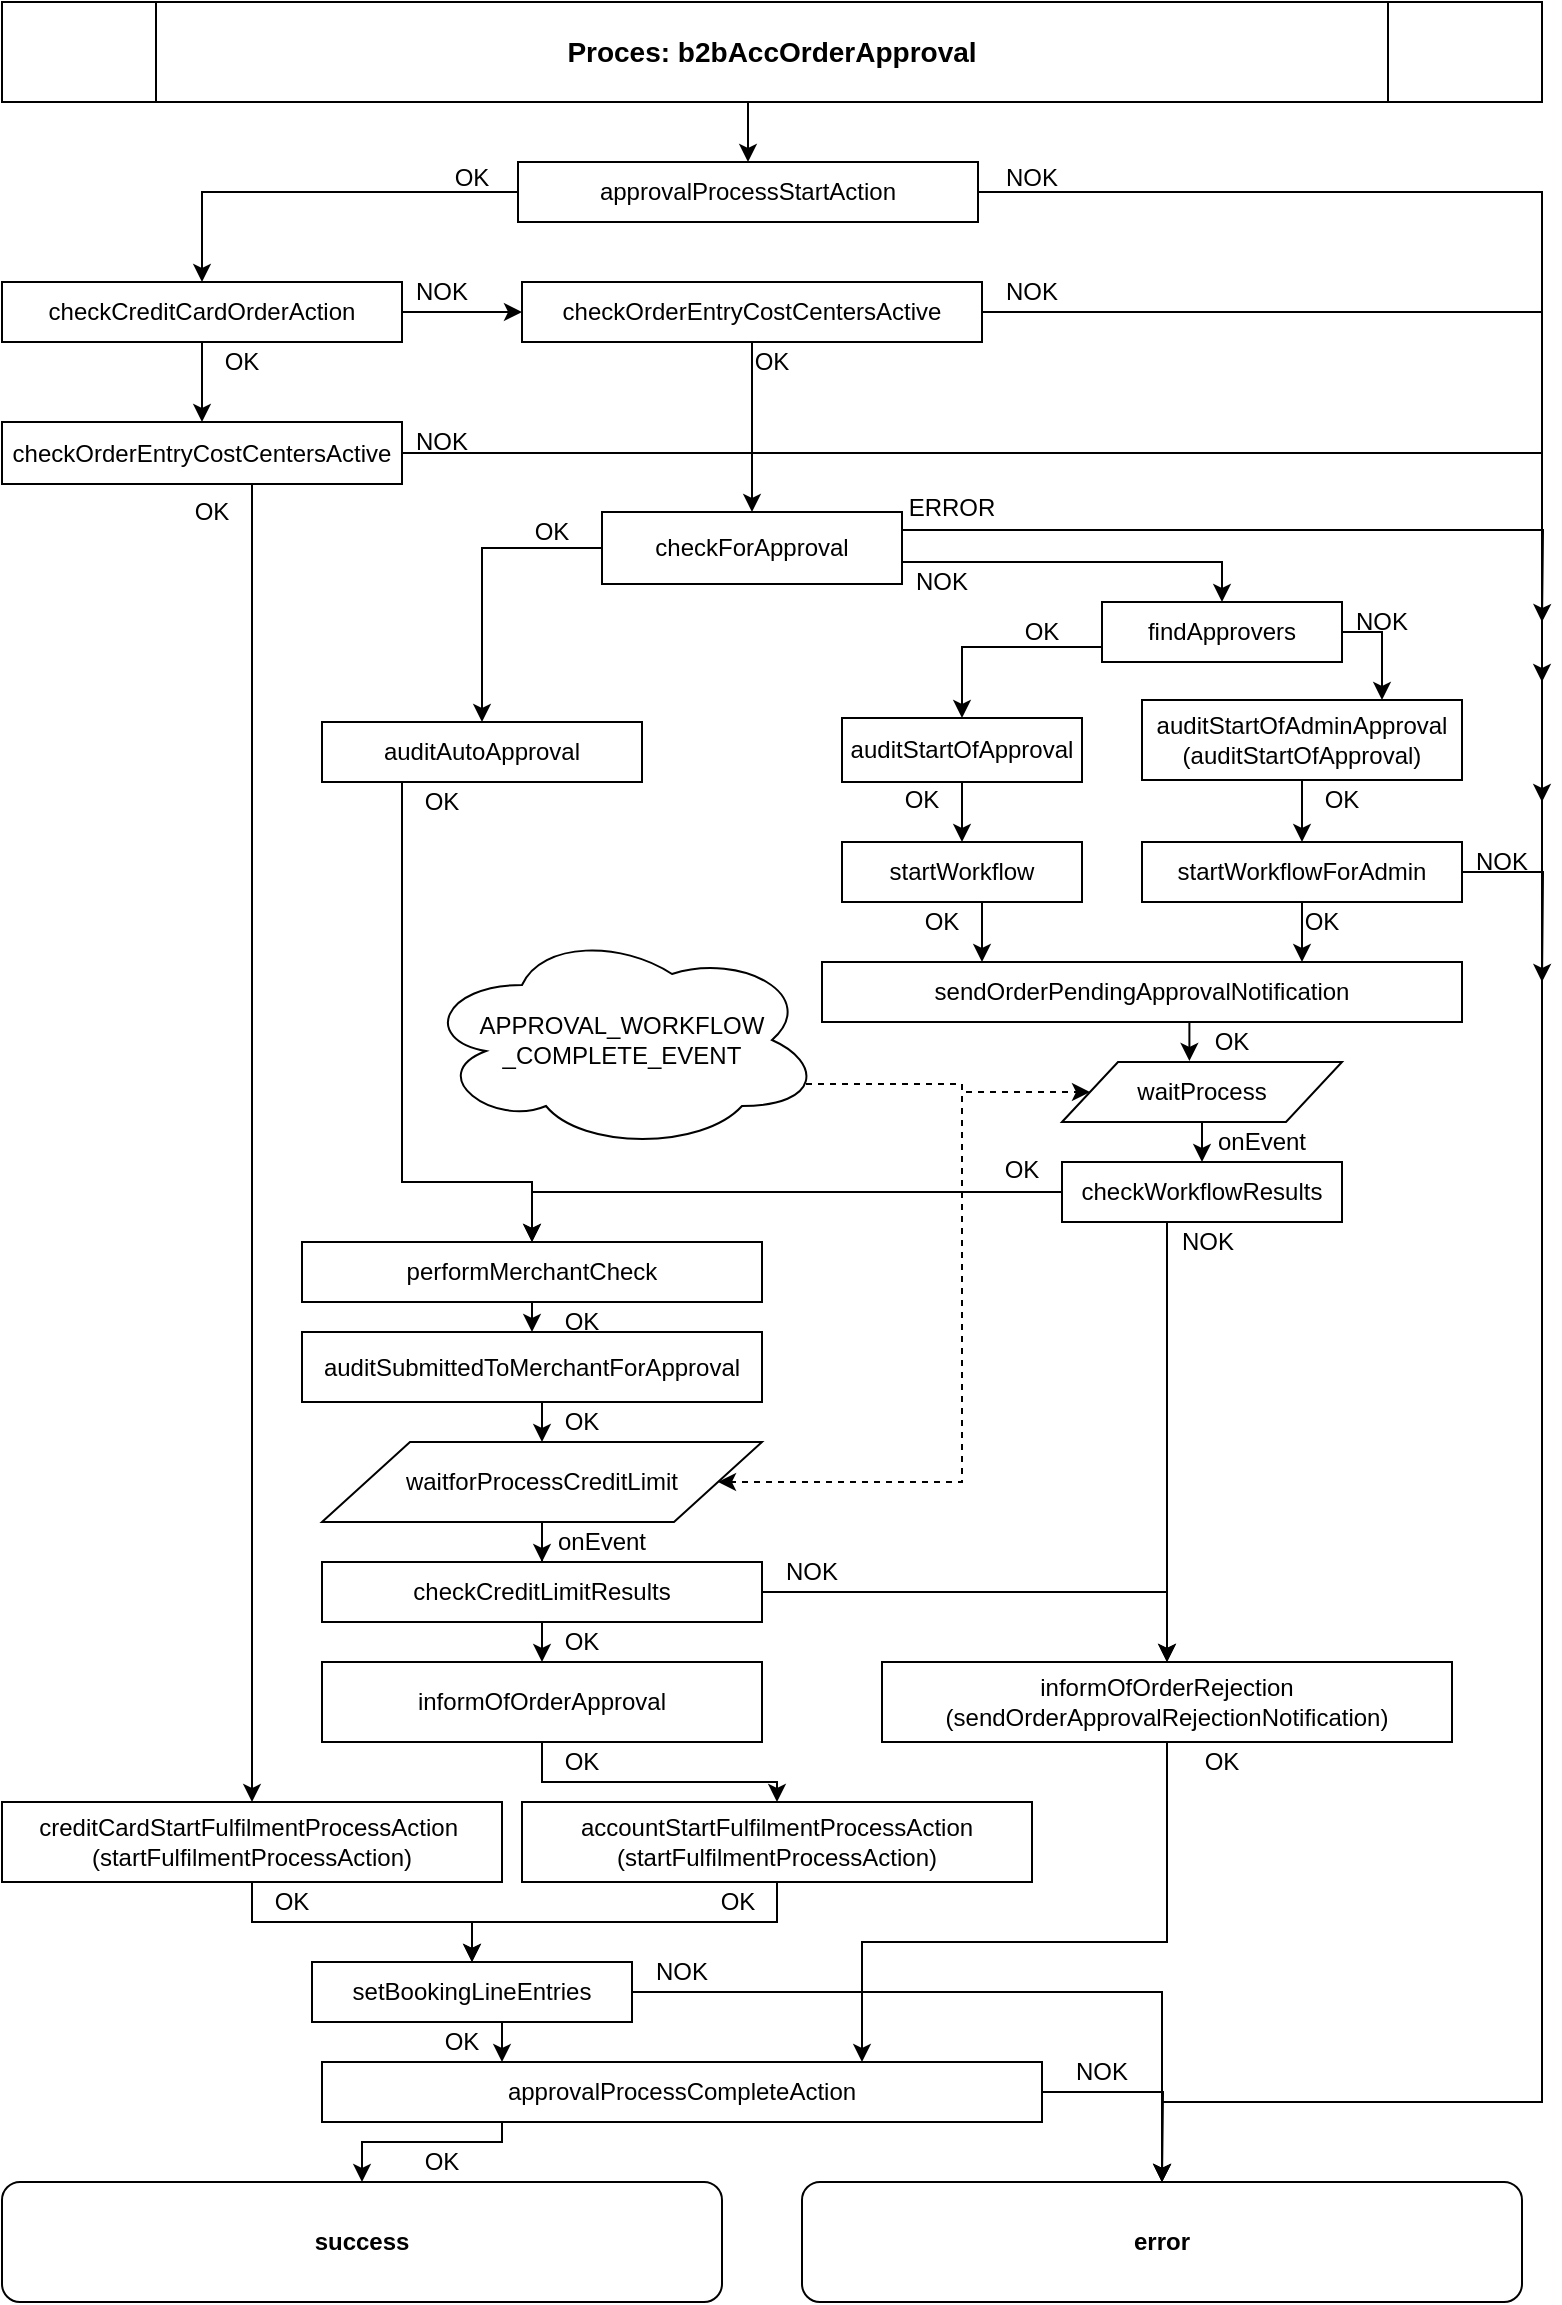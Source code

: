 <mxfile version="10.6.5" type="github"><diagram id="S7lIaqJ4UCmmVIEDCxlh" name="Page-1"><mxGraphModel dx="1394" dy="781" grid="1" gridSize="10" guides="1" tooltips="1" connect="1" arrows="1" fold="1" page="1" pageScale="1" pageWidth="827" pageHeight="1169" math="0" shadow="0"><root><mxCell id="0"/><mxCell id="1" parent="0"/><mxCell id="q0PGV8WTO6QkXm6w4yFU-142" style="edgeStyle=orthogonalEdgeStyle;rounded=0;orthogonalLoop=1;jettySize=auto;html=1;exitX=0.5;exitY=1;exitDx=0;exitDy=0;entryX=0.5;entryY=0;entryDx=0;entryDy=0;" parent="1" source="q0PGV8WTO6QkXm6w4yFU-1" target="q0PGV8WTO6QkXm6w4yFU-10" edge="1"><mxGeometry relative="1" as="geometry"/></mxCell><mxCell id="q0PGV8WTO6QkXm6w4yFU-1" value="&lt;div style=&quot;font-size: 14px&quot;&gt;&lt;font style=&quot;font-size: 14px&quot;&gt;&lt;b&gt;&lt;span id=&quot;docs-internal-guid-dcf2fbf8-7fff-23e0-edf8-0a988a6cc452&quot;&gt;&lt;/span&gt;&lt;span id=&quot;docs-internal-guid-dcf2fbf8-7fff-23e0-edf8-0a988a6cc452&quot;&gt;Proces: b2bAccOrderApproval&lt;/span&gt;&lt;/b&gt;&lt;/font&gt;&lt;/div&gt;" style="shape=process;whiteSpace=wrap;html=1;backgroundOutline=1;" parent="1" vertex="1"><mxGeometry x="40" y="10" width="770" height="50" as="geometry"/></mxCell><mxCell id="q0PGV8WTO6QkXm6w4yFU-20" style="edgeStyle=orthogonalEdgeStyle;rounded=0;orthogonalLoop=1;jettySize=auto;html=1;exitX=1;exitY=0.5;exitDx=0;exitDy=0;" parent="1" source="q0PGV8WTO6QkXm6w4yFU-10" target="q0PGV8WTO6QkXm6w4yFU-12" edge="1"><mxGeometry relative="1" as="geometry"><Array as="points"><mxPoint x="810" y="105"/><mxPoint x="810" y="1060"/><mxPoint x="620" y="1060"/></Array></mxGeometry></mxCell><mxCell id="q0PGV8WTO6QkXm6w4yFU-138" style="edgeStyle=orthogonalEdgeStyle;rounded=0;orthogonalLoop=1;jettySize=auto;html=1;exitX=0;exitY=0.5;exitDx=0;exitDy=0;entryX=0.5;entryY=0;entryDx=0;entryDy=0;" parent="1" source="q0PGV8WTO6QkXm6w4yFU-10" target="q0PGV8WTO6QkXm6w4yFU-16" edge="1"><mxGeometry relative="1" as="geometry"/></mxCell><mxCell id="q0PGV8WTO6QkXm6w4yFU-10" value="&lt;pre&gt;&lt;font face=&quot;Helvetica&quot;&gt;&lt;span&gt;approvalProcessStartAction&lt;/span&gt;&lt;/font&gt;&lt;/pre&gt;" style="rounded=0;whiteSpace=wrap;html=1;" parent="1" vertex="1"><mxGeometry x="298" y="90" width="230" height="30" as="geometry"/></mxCell><mxCell id="q0PGV8WTO6QkXm6w4yFU-12" value="&lt;div&gt;&lt;b&gt;error&lt;/b&gt;&lt;/div&gt;" style="rounded=1;whiteSpace=wrap;html=1;" parent="1" vertex="1"><mxGeometry x="440" y="1100" width="360" height="60" as="geometry"/></mxCell><mxCell id="q0PGV8WTO6QkXm6w4yFU-14" value="&lt;div&gt;&lt;b&gt;success&lt;/b&gt;&lt;/div&gt;" style="rounded=1;whiteSpace=wrap;html=1;" parent="1" vertex="1"><mxGeometry x="40" y="1100" width="360" height="60" as="geometry"/></mxCell><mxCell id="q0PGV8WTO6QkXm6w4yFU-25" style="edgeStyle=orthogonalEdgeStyle;rounded=0;orthogonalLoop=1;jettySize=auto;html=1;exitX=1;exitY=0.5;exitDx=0;exitDy=0;" parent="1" source="q0PGV8WTO6QkXm6w4yFU-16" target="q0PGV8WTO6QkXm6w4yFU-23" edge="1"><mxGeometry relative="1" as="geometry"/></mxCell><mxCell id="q0PGV8WTO6QkXm6w4yFU-26" style="edgeStyle=orthogonalEdgeStyle;rounded=0;orthogonalLoop=1;jettySize=auto;html=1;exitX=0.5;exitY=1;exitDx=0;exitDy=0;entryX=0.5;entryY=0;entryDx=0;entryDy=0;" parent="1" source="q0PGV8WTO6QkXm6w4yFU-16" target="q0PGV8WTO6QkXm6w4yFU-17" edge="1"><mxGeometry relative="1" as="geometry"/></mxCell><mxCell id="q0PGV8WTO6QkXm6w4yFU-16" value="&lt;pre&gt;&lt;font face=&quot;Helvetica&quot;&gt;&lt;span&gt;checkCreditCardOrderAction&lt;/span&gt;&lt;/font&gt;&lt;/pre&gt;" style="rounded=0;whiteSpace=wrap;html=1;" parent="1" vertex="1"><mxGeometry x="40" y="150" width="200" height="30" as="geometry"/></mxCell><mxCell id="q0PGV8WTO6QkXm6w4yFU-27" style="edgeStyle=orthogonalEdgeStyle;rounded=0;orthogonalLoop=1;jettySize=auto;html=1;exitX=1;exitY=0.5;exitDx=0;exitDy=0;" parent="1" source="q0PGV8WTO6QkXm6w4yFU-17" edge="1"><mxGeometry relative="1" as="geometry"><mxPoint x="810" y="350" as="targetPoint"/><mxPoint x="260" y="210" as="sourcePoint"/><Array as="points"><mxPoint x="810" y="236"/></Array></mxGeometry></mxCell><mxCell id="q0PGV8WTO6QkXm6w4yFU-143" style="edgeStyle=orthogonalEdgeStyle;rounded=0;orthogonalLoop=1;jettySize=auto;html=1;exitX=0.5;exitY=1;exitDx=0;exitDy=0;entryX=0.5;entryY=0;entryDx=0;entryDy=0;" parent="1" source="q0PGV8WTO6QkXm6w4yFU-17" target="q0PGV8WTO6QkXm6w4yFU-18" edge="1"><mxGeometry relative="1" as="geometry"><Array as="points"><mxPoint x="165" y="251"/></Array></mxGeometry></mxCell><mxCell id="q0PGV8WTO6QkXm6w4yFU-17" value="&lt;pre&gt;&lt;font face=&quot;Helvetica&quot;&gt;&lt;span&gt;checkOrderEntryCostCentersActive&lt;/span&gt;&lt;/font&gt;&lt;/pre&gt;" style="rounded=0;whiteSpace=wrap;html=1;" parent="1" vertex="1"><mxGeometry x="40" y="220" width="200" height="31" as="geometry"/></mxCell><mxCell id="q0PGV8WTO6QkXm6w4yFU-120" style="edgeStyle=orthogonalEdgeStyle;rounded=0;orthogonalLoop=1;jettySize=auto;html=1;exitX=0.5;exitY=1;exitDx=0;exitDy=0;" parent="1" source="q0PGV8WTO6QkXm6w4yFU-18" target="q0PGV8WTO6QkXm6w4yFU-19" edge="1"><mxGeometry relative="1" as="geometry"/></mxCell><mxCell id="q0PGV8WTO6QkXm6w4yFU-18" value="&lt;pre&gt;&lt;font face=&quot;Helvetica&quot;&gt;&lt;span&gt;creditCardStartFulfilmentProcessAction &lt;br&gt;(&lt;/span&gt;&lt;span&gt;startFulfilmentProcessAction)&lt;/span&gt;&lt;/font&gt;&lt;/pre&gt;" style="rounded=0;whiteSpace=wrap;html=1;" parent="1" vertex="1"><mxGeometry x="40" y="910" width="250" height="40" as="geometry"/></mxCell><mxCell id="q0PGV8WTO6QkXm6w4yFU-121" style="edgeStyle=orthogonalEdgeStyle;rounded=0;orthogonalLoop=1;jettySize=auto;html=1;exitX=0.5;exitY=1;exitDx=0;exitDy=0;entryX=0.25;entryY=0;entryDx=0;entryDy=0;" parent="1" source="q0PGV8WTO6QkXm6w4yFU-19" target="q0PGV8WTO6QkXm6w4yFU-30" edge="1"><mxGeometry relative="1" as="geometry"/></mxCell><mxCell id="q0PGV8WTO6QkXm6w4yFU-123" style="edgeStyle=orthogonalEdgeStyle;rounded=0;orthogonalLoop=1;jettySize=auto;html=1;exitX=1;exitY=0.5;exitDx=0;exitDy=0;entryX=0.5;entryY=0;entryDx=0;entryDy=0;" parent="1" source="q0PGV8WTO6QkXm6w4yFU-19" target="q0PGV8WTO6QkXm6w4yFU-12" edge="1"><mxGeometry relative="1" as="geometry"><Array as="points"><mxPoint x="620" y="1005"/></Array></mxGeometry></mxCell><mxCell id="q0PGV8WTO6QkXm6w4yFU-19" value="&lt;pre&gt;&lt;font face=&quot;Helvetica&quot;&gt;&lt;span&gt;setBookingLineEntries&lt;/span&gt;&lt;/font&gt;&lt;/pre&gt;" style="rounded=0;whiteSpace=wrap;html=1;" parent="1" vertex="1"><mxGeometry x="195" y="990" width="160" height="30" as="geometry"/></mxCell><mxCell id="q0PGV8WTO6QkXm6w4yFU-38" style="edgeStyle=orthogonalEdgeStyle;rounded=0;orthogonalLoop=1;jettySize=auto;html=1;exitX=1;exitY=0.5;exitDx=0;exitDy=0;" parent="1" source="q0PGV8WTO6QkXm6w4yFU-23" edge="1"><mxGeometry relative="1" as="geometry"><mxPoint x="810" y="410" as="targetPoint"/><Array as="points"><mxPoint x="810" y="165"/></Array></mxGeometry></mxCell><mxCell id="eqTxIxTBYhX_RgX_iWQK-10" style="edgeStyle=orthogonalEdgeStyle;rounded=0;orthogonalLoop=1;jettySize=auto;html=1;entryX=0.5;entryY=0;entryDx=0;entryDy=0;" edge="1" parent="1" source="q0PGV8WTO6QkXm6w4yFU-23" target="q0PGV8WTO6QkXm6w4yFU-40"><mxGeometry relative="1" as="geometry"/></mxCell><mxCell id="q0PGV8WTO6QkXm6w4yFU-23" value="&lt;pre&gt;&lt;font face=&quot;Helvetica&quot;&gt;&lt;span&gt;checkOrderEntryCostCentersActive&lt;/span&gt;&lt;/font&gt;&lt;/pre&gt;" style="rounded=0;whiteSpace=wrap;html=1;" parent="1" vertex="1"><mxGeometry x="300" y="150" width="230" height="30" as="geometry"/></mxCell><mxCell id="q0PGV8WTO6QkXm6w4yFU-119" style="edgeStyle=orthogonalEdgeStyle;rounded=0;orthogonalLoop=1;jettySize=auto;html=1;exitX=0.25;exitY=1;exitDx=0;exitDy=0;" parent="1" source="q0PGV8WTO6QkXm6w4yFU-30" target="q0PGV8WTO6QkXm6w4yFU-14" edge="1"><mxGeometry relative="1" as="geometry"><Array as="points"><mxPoint x="290" y="1080"/><mxPoint x="220" y="1080"/></Array></mxGeometry></mxCell><mxCell id="q0PGV8WTO6QkXm6w4yFU-144" style="edgeStyle=orthogonalEdgeStyle;rounded=0;orthogonalLoop=1;jettySize=auto;html=1;exitX=1;exitY=0.5;exitDx=0;exitDy=0;" parent="1" source="q0PGV8WTO6QkXm6w4yFU-30" edge="1"><mxGeometry relative="1" as="geometry"><mxPoint x="620.0" y="1100" as="targetPoint"/></mxGeometry></mxCell><mxCell id="q0PGV8WTO6QkXm6w4yFU-30" value="&lt;pre&gt;&lt;font face=&quot;Helvetica&quot;&gt;&lt;span&gt;approvalProcessCompleteAction&lt;/span&gt;&lt;/font&gt;&lt;/pre&gt;" style="rounded=0;whiteSpace=wrap;html=1;" parent="1" vertex="1"><mxGeometry x="200" y="1040" width="360" height="30" as="geometry"/></mxCell><mxCell id="q0PGV8WTO6QkXm6w4yFU-131" style="edgeStyle=orthogonalEdgeStyle;rounded=0;orthogonalLoop=1;jettySize=auto;html=1;exitX=0;exitY=0.5;exitDx=0;exitDy=0;" parent="1" source="q0PGV8WTO6QkXm6w4yFU-40" target="q0PGV8WTO6QkXm6w4yFU-43" edge="1"><mxGeometry relative="1" as="geometry"/></mxCell><mxCell id="q0PGV8WTO6QkXm6w4yFU-136" style="edgeStyle=orthogonalEdgeStyle;rounded=0;orthogonalLoop=1;jettySize=auto;html=1;exitX=1;exitY=0.25;exitDx=0;exitDy=0;" parent="1" source="q0PGV8WTO6QkXm6w4yFU-40" edge="1"><mxGeometry relative="1" as="geometry"><mxPoint x="810.0" y="320.0" as="targetPoint"/></mxGeometry></mxCell><mxCell id="q0PGV8WTO6QkXm6w4yFU-137" style="edgeStyle=orthogonalEdgeStyle;rounded=0;orthogonalLoop=1;jettySize=auto;html=1;exitX=1;exitY=0.75;exitDx=0;exitDy=0;entryX=0.5;entryY=0;entryDx=0;entryDy=0;" parent="1" source="q0PGV8WTO6QkXm6w4yFU-40" target="q0PGV8WTO6QkXm6w4yFU-44" edge="1"><mxGeometry relative="1" as="geometry"><Array as="points"><mxPoint x="490" y="290"/><mxPoint x="650" y="290"/></Array></mxGeometry></mxCell><mxCell id="q0PGV8WTO6QkXm6w4yFU-40" value="checkForApproval" style="rounded=0;whiteSpace=wrap;html=1;" parent="1" vertex="1"><mxGeometry x="340" y="265" width="150" height="36" as="geometry"/></mxCell><mxCell id="q0PGV8WTO6QkXm6w4yFU-156" style="edgeStyle=orthogonalEdgeStyle;rounded=0;orthogonalLoop=1;jettySize=auto;html=1;exitX=0.25;exitY=1;exitDx=0;exitDy=0;entryX=0.5;entryY=0;entryDx=0;entryDy=0;" parent="1" source="q0PGV8WTO6QkXm6w4yFU-43" target="q0PGV8WTO6QkXm6w4yFU-48" edge="1"><mxGeometry relative="1" as="geometry"><Array as="points"><mxPoint x="240" y="600"/><mxPoint x="305" y="600"/></Array></mxGeometry></mxCell><mxCell id="q0PGV8WTO6QkXm6w4yFU-43" value="auditAutoApproval" style="rounded=0;whiteSpace=wrap;html=1;" parent="1" vertex="1"><mxGeometry x="200" y="370" width="160" height="30" as="geometry"/></mxCell><mxCell id="q0PGV8WTO6QkXm6w4yFU-116" style="edgeStyle=orthogonalEdgeStyle;rounded=0;orthogonalLoop=1;jettySize=auto;html=1;exitX=1;exitY=0.5;exitDx=0;exitDy=0;entryX=0.75;entryY=0;entryDx=0;entryDy=0;" parent="1" source="q0PGV8WTO6QkXm6w4yFU-44" target="q0PGV8WTO6QkXm6w4yFU-80" edge="1"><mxGeometry relative="1" as="geometry"/></mxCell><mxCell id="q0PGV8WTO6QkXm6w4yFU-134" style="edgeStyle=orthogonalEdgeStyle;rounded=0;orthogonalLoop=1;jettySize=auto;html=1;exitX=0;exitY=0.75;exitDx=0;exitDy=0;entryX=0.5;entryY=0;entryDx=0;entryDy=0;" parent="1" source="q0PGV8WTO6QkXm6w4yFU-44" target="q0PGV8WTO6QkXm6w4yFU-75" edge="1"><mxGeometry relative="1" as="geometry"/></mxCell><mxCell id="q0PGV8WTO6QkXm6w4yFU-44" value="findApprovers" style="rounded=0;whiteSpace=wrap;html=1;" parent="1" vertex="1"><mxGeometry x="590" y="310" width="120" height="30" as="geometry"/></mxCell><mxCell id="q0PGV8WTO6QkXm6w4yFU-155" style="edgeStyle=orthogonalEdgeStyle;rounded=0;orthogonalLoop=1;jettySize=auto;html=1;exitX=0.5;exitY=1;exitDx=0;exitDy=0;entryX=0.5;entryY=0;entryDx=0;entryDy=0;" parent="1" source="q0PGV8WTO6QkXm6w4yFU-48" target="q0PGV8WTO6QkXm6w4yFU-59" edge="1"><mxGeometry relative="1" as="geometry"/></mxCell><mxCell id="q0PGV8WTO6QkXm6w4yFU-48" value="performMerchantCheck" style="rounded=0;whiteSpace=wrap;html=1;" parent="1" vertex="1"><mxGeometry x="190" y="630" width="230" height="30" as="geometry"/></mxCell><mxCell id="eqTxIxTBYhX_RgX_iWQK-35" style="edgeStyle=orthogonalEdgeStyle;rounded=0;orthogonalLoop=1;jettySize=auto;html=1;exitX=0.5;exitY=1;exitDx=0;exitDy=0;entryX=0.5;entryY=0;entryDx=0;entryDy=0;" edge="1" parent="1" source="q0PGV8WTO6QkXm6w4yFU-50" target="q0PGV8WTO6QkXm6w4yFU-53"><mxGeometry relative="1" as="geometry"/></mxCell><mxCell id="q0PGV8WTO6QkXm6w4yFU-50" value="&lt;pre&gt;&lt;font face=&quot;Helvetica&quot;&gt;&lt;span&gt;informOfOrderApproval&lt;/span&gt;&lt;/font&gt;&lt;/pre&gt;" style="rounded=0;whiteSpace=wrap;html=1;" parent="1" vertex="1"><mxGeometry x="200" y="840" width="220" height="40" as="geometry"/></mxCell><mxCell id="q0PGV8WTO6QkXm6w4yFU-122" style="edgeStyle=orthogonalEdgeStyle;rounded=0;orthogonalLoop=1;jettySize=auto;html=1;exitX=0.5;exitY=1;exitDx=0;exitDy=0;entryX=0.5;entryY=0;entryDx=0;entryDy=0;" parent="1" source="q0PGV8WTO6QkXm6w4yFU-53" target="q0PGV8WTO6QkXm6w4yFU-19" edge="1"><mxGeometry relative="1" as="geometry"/></mxCell><mxCell id="q0PGV8WTO6QkXm6w4yFU-53" value="&lt;pre&gt;&lt;font face=&quot;Helvetica&quot;&gt;&lt;span&gt;accountStartFulfilmentProcessAction&lt;br&gt;(&lt;/span&gt;&lt;span&gt;&lt;span&gt;startFulfilmentProcessAction&lt;/span&gt;)&lt;br&gt;&lt;/span&gt;&lt;/font&gt;&lt;/pre&gt;" style="rounded=0;whiteSpace=wrap;html=1;" parent="1" vertex="1"><mxGeometry x="300" y="910" width="255" height="40" as="geometry"/></mxCell><mxCell id="q0PGV8WTO6QkXm6w4yFU-154" style="edgeStyle=orthogonalEdgeStyle;rounded=0;orthogonalLoop=1;jettySize=auto;html=1;exitX=0.5;exitY=1;exitDx=0;exitDy=0;entryX=0.5;entryY=0;entryDx=0;entryDy=0;" parent="1" source="q0PGV8WTO6QkXm6w4yFU-59" target="q0PGV8WTO6QkXm6w4yFU-69" edge="1"><mxGeometry relative="1" as="geometry"/></mxCell><mxCell id="q0PGV8WTO6QkXm6w4yFU-59" value="&lt;pre&gt;&lt;font face=&quot;Helvetica&quot;&gt;&lt;span&gt;auditSubmittedToMerchantForApproval&lt;/span&gt;&lt;/font&gt;&lt;/pre&gt;" style="rounded=0;whiteSpace=wrap;html=1;" parent="1" vertex="1"><mxGeometry x="190" y="675" width="230" height="35" as="geometry"/></mxCell><mxCell id="q0PGV8WTO6QkXm6w4yFU-71" style="edgeStyle=orthogonalEdgeStyle;rounded=0;orthogonalLoop=1;jettySize=auto;html=1;exitX=0.5;exitY=1;exitDx=0;exitDy=0;" parent="1" source="q0PGV8WTO6QkXm6w4yFU-69" target="q0PGV8WTO6QkXm6w4yFU-70" edge="1"><mxGeometry relative="1" as="geometry"/></mxCell><mxCell id="q0PGV8WTO6QkXm6w4yFU-126" style="edgeStyle=orthogonalEdgeStyle;rounded=0;orthogonalLoop=1;jettySize=auto;html=1;exitX=0.5;exitY=1;exitDx=0;exitDy=0;entryX=0.5;entryY=0;entryDx=0;entryDy=0;" parent="1" source="q0PGV8WTO6QkXm6w4yFU-70" target="q0PGV8WTO6QkXm6w4yFU-50" edge="1"><mxGeometry relative="1" as="geometry"/></mxCell><mxCell id="q0PGV8WTO6QkXm6w4yFU-127" style="edgeStyle=orthogonalEdgeStyle;rounded=0;orthogonalLoop=1;jettySize=auto;html=1;exitX=1;exitY=0.5;exitDx=0;exitDy=0;" parent="1" source="q0PGV8WTO6QkXm6w4yFU-70" target="q0PGV8WTO6QkXm6w4yFU-73" edge="1"><mxGeometry relative="1" as="geometry"/></mxCell><mxCell id="q0PGV8WTO6QkXm6w4yFU-70" value="&lt;pre&gt;&lt;font face=&quot;Helvetica&quot;&gt;&lt;span&gt;checkCreditLimitResults&lt;/span&gt;&lt;/font&gt;&lt;/pre&gt;" style="rounded=0;whiteSpace=wrap;html=1;" parent="1" vertex="1"><mxGeometry x="200" y="790" width="220" height="30" as="geometry"/></mxCell><mxCell id="q0PGV8WTO6QkXm6w4yFU-133" style="edgeStyle=orthogonalEdgeStyle;rounded=0;orthogonalLoop=1;jettySize=auto;html=1;exitX=0.5;exitY=1;exitDx=0;exitDy=0;entryX=0.75;entryY=0;entryDx=0;entryDy=0;" parent="1" source="q0PGV8WTO6QkXm6w4yFU-73" target="q0PGV8WTO6QkXm6w4yFU-30" edge="1"><mxGeometry relative="1" as="geometry"><Array as="points"><mxPoint x="622" y="980"/><mxPoint x="470" y="980"/></Array></mxGeometry></mxCell><mxCell id="q0PGV8WTO6QkXm6w4yFU-73" value="&lt;pre&gt;&lt;font face=&quot;Helvetica&quot;&gt;&lt;span&gt;informOfOrderRejection&lt;br&gt;(&lt;/span&gt;&lt;span&gt;sendOrderApprovalRejectionNotification)&lt;br&gt;&lt;/span&gt;&lt;/font&gt;&lt;/pre&gt;" style="rounded=0;whiteSpace=wrap;html=1;" parent="1" vertex="1"><mxGeometry x="480" y="840" width="285" height="40" as="geometry"/></mxCell><mxCell id="q0PGV8WTO6QkXm6w4yFU-84" style="edgeStyle=orthogonalEdgeStyle;rounded=0;orthogonalLoop=1;jettySize=auto;html=1;exitX=0.5;exitY=1;exitDx=0;exitDy=0;entryX=0.5;entryY=0;entryDx=0;entryDy=0;" parent="1" source="q0PGV8WTO6QkXm6w4yFU-75" target="q0PGV8WTO6QkXm6w4yFU-83" edge="1"><mxGeometry relative="1" as="geometry"/></mxCell><mxCell id="q0PGV8WTO6QkXm6w4yFU-75" value="auditStartOfApproval" style="rounded=0;whiteSpace=wrap;html=1;" parent="1" vertex="1"><mxGeometry x="460" y="368" width="120" height="32" as="geometry"/></mxCell><mxCell id="q0PGV8WTO6QkXm6w4yFU-69" value="waitforProcessCreditLimit" style="shape=parallelogram;perimeter=parallelogramPerimeter;whiteSpace=wrap;html=1;" parent="1" vertex="1"><mxGeometry x="200" y="730" width="220" height="40" as="geometry"/></mxCell><mxCell id="q0PGV8WTO6QkXm6w4yFU-112" style="edgeStyle=orthogonalEdgeStyle;rounded=0;orthogonalLoop=1;jettySize=auto;html=1;exitX=0.5;exitY=1;exitDx=0;exitDy=0;entryX=0.5;entryY=0;entryDx=0;entryDy=0;" parent="1" source="q0PGV8WTO6QkXm6w4yFU-80" target="q0PGV8WTO6QkXm6w4yFU-85" edge="1"><mxGeometry relative="1" as="geometry"/></mxCell><mxCell id="q0PGV8WTO6QkXm6w4yFU-80" value="auditStartOfAdminApproval&lt;br&gt;(auditStartOfApproval)" style="rounded=0;whiteSpace=wrap;html=1;" parent="1" vertex="1"><mxGeometry x="610" y="359" width="160" height="40" as="geometry"/></mxCell><mxCell id="q0PGV8WTO6QkXm6w4yFU-114" style="edgeStyle=orthogonalEdgeStyle;rounded=0;orthogonalLoop=1;jettySize=auto;html=1;exitX=0.5;exitY=1;exitDx=0;exitDy=0;entryX=0.25;entryY=0;entryDx=0;entryDy=0;" parent="1" source="q0PGV8WTO6QkXm6w4yFU-83" target="q0PGV8WTO6QkXm6w4yFU-87" edge="1"><mxGeometry relative="1" as="geometry"/></mxCell><mxCell id="q0PGV8WTO6QkXm6w4yFU-83" value="startWorkflow" style="rounded=0;whiteSpace=wrap;html=1;" parent="1" vertex="1"><mxGeometry x="460" y="430" width="120" height="30" as="geometry"/></mxCell><mxCell id="q0PGV8WTO6QkXm6w4yFU-91" style="edgeStyle=orthogonalEdgeStyle;rounded=0;orthogonalLoop=1;jettySize=auto;html=1;exitX=1;exitY=0.5;exitDx=0;exitDy=0;" parent="1" source="q0PGV8WTO6QkXm6w4yFU-85" edge="1"><mxGeometry relative="1" as="geometry"><mxPoint x="810" y="500" as="targetPoint"/></mxGeometry></mxCell><mxCell id="q0PGV8WTO6QkXm6w4yFU-115" style="edgeStyle=orthogonalEdgeStyle;rounded=0;orthogonalLoop=1;jettySize=auto;html=1;exitX=0.5;exitY=1;exitDx=0;exitDy=0;entryX=0.75;entryY=0;entryDx=0;entryDy=0;" parent="1" source="q0PGV8WTO6QkXm6w4yFU-85" target="q0PGV8WTO6QkXm6w4yFU-87" edge="1"><mxGeometry relative="1" as="geometry"/></mxCell><mxCell id="q0PGV8WTO6QkXm6w4yFU-85" value="startWorkflowForAdmin" style="rounded=0;whiteSpace=wrap;html=1;" parent="1" vertex="1"><mxGeometry x="610" y="430" width="160" height="30" as="geometry"/></mxCell><mxCell id="q0PGV8WTO6QkXm6w4yFU-92" style="edgeStyle=orthogonalEdgeStyle;rounded=0;orthogonalLoop=1;jettySize=auto;html=1;exitX=0.5;exitY=1;exitDx=0;exitDy=0;entryX=0.455;entryY=-0.017;entryDx=0;entryDy=0;entryPerimeter=0;" parent="1" source="q0PGV8WTO6QkXm6w4yFU-87" target="q0PGV8WTO6QkXm6w4yFU-88" edge="1"><mxGeometry relative="1" as="geometry"/></mxCell><mxCell id="q0PGV8WTO6QkXm6w4yFU-87" value="&lt;pre&gt;&lt;font face=&quot;Helvetica&quot;&gt;&lt;span&gt;sendOrderPendingApprovalNotification&lt;/span&gt;&lt;/font&gt;&lt;/pre&gt;" style="rounded=0;whiteSpace=wrap;html=1;" parent="1" vertex="1"><mxGeometry x="450" y="490" width="320" height="30" as="geometry"/></mxCell><mxCell id="q0PGV8WTO6QkXm6w4yFU-117" style="edgeStyle=orthogonalEdgeStyle;rounded=0;orthogonalLoop=1;jettySize=auto;html=1;exitX=0.5;exitY=1;exitDx=0;exitDy=0;entryX=0.5;entryY=0;entryDx=0;entryDy=0;" parent="1" source="q0PGV8WTO6QkXm6w4yFU-88" target="q0PGV8WTO6QkXm6w4yFU-93" edge="1"><mxGeometry relative="1" as="geometry"/></mxCell><mxCell id="q0PGV8WTO6QkXm6w4yFU-88" value="waitProcess" style="shape=parallelogram;perimeter=parallelogramPerimeter;whiteSpace=wrap;html=1;" parent="1" vertex="1"><mxGeometry x="570" y="540" width="140" height="30" as="geometry"/></mxCell><mxCell id="q0PGV8WTO6QkXm6w4yFU-111" style="edgeStyle=orthogonalEdgeStyle;rounded=0;orthogonalLoop=1;jettySize=auto;html=1;exitX=0.25;exitY=1;exitDx=0;exitDy=0;entryX=0.5;entryY=0;entryDx=0;entryDy=0;" parent="1" source="q0PGV8WTO6QkXm6w4yFU-93" target="q0PGV8WTO6QkXm6w4yFU-73" edge="1"><mxGeometry relative="1" as="geometry"><Array as="points"><mxPoint x="605" y="614"/><mxPoint x="623" y="614"/></Array></mxGeometry></mxCell><mxCell id="eqTxIxTBYhX_RgX_iWQK-28" style="edgeStyle=orthogonalEdgeStyle;rounded=0;orthogonalLoop=1;jettySize=auto;html=1;exitX=0;exitY=0.25;exitDx=0;exitDy=0;entryX=0.5;entryY=0;entryDx=0;entryDy=0;" edge="1" parent="1" source="q0PGV8WTO6QkXm6w4yFU-93" target="q0PGV8WTO6QkXm6w4yFU-48"><mxGeometry relative="1" as="geometry"><Array as="points"><mxPoint x="570" y="605"/><mxPoint x="305" y="605"/></Array></mxGeometry></mxCell><mxCell id="q0PGV8WTO6QkXm6w4yFU-93" value="checkWorkflowResults" style="rounded=0;whiteSpace=wrap;html=1;" parent="1" vertex="1"><mxGeometry x="570" y="590" width="140" height="30" as="geometry"/></mxCell><mxCell id="q0PGV8WTO6QkXm6w4yFU-152" style="edgeStyle=orthogonalEdgeStyle;rounded=0;orthogonalLoop=1;jettySize=auto;html=1;exitX=0.96;exitY=0.7;exitDx=0;exitDy=0;exitPerimeter=0;entryX=0;entryY=0.5;entryDx=0;entryDy=0;dashed=1;" parent="1" source="q0PGV8WTO6QkXm6w4yFU-148" target="q0PGV8WTO6QkXm6w4yFU-88" edge="1"><mxGeometry relative="1" as="geometry"><Array as="points"><mxPoint x="520" y="551"/><mxPoint x="520" y="555"/></Array></mxGeometry></mxCell><mxCell id="q0PGV8WTO6QkXm6w4yFU-153" style="edgeStyle=orthogonalEdgeStyle;rounded=0;orthogonalLoop=1;jettySize=auto;html=1;exitX=0.96;exitY=0.7;exitDx=0;exitDy=0;exitPerimeter=0;entryX=1;entryY=0.5;entryDx=0;entryDy=0;dashed=1;" parent="1" source="q0PGV8WTO6QkXm6w4yFU-148" target="q0PGV8WTO6QkXm6w4yFU-69" edge="1"><mxGeometry relative="1" as="geometry"><Array as="points"><mxPoint x="520" y="551"/><mxPoint x="520" y="750"/></Array></mxGeometry></mxCell><mxCell id="q0PGV8WTO6QkXm6w4yFU-148" value="&lt;pre&gt;&lt;font face=&quot;Helvetica&quot;&gt;APPROVAL_WORKFLOW&lt;br&gt;_COMPLETE_EVENT&lt;/font&gt;&lt;/pre&gt;" style="ellipse;shape=cloud;whiteSpace=wrap;html=1;" parent="1" vertex="1"><mxGeometry x="250" y="474" width="200" height="110" as="geometry"/></mxCell><mxCell id="eqTxIxTBYhX_RgX_iWQK-1" value="OK" style="text;html=1;strokeColor=none;fillColor=none;align=center;verticalAlign=middle;whiteSpace=wrap;rounded=0;" vertex="1" parent="1"><mxGeometry x="255" y="87.5" width="40" height="20" as="geometry"/></mxCell><mxCell id="eqTxIxTBYhX_RgX_iWQK-2" value="NOK" style="text;html=1;strokeColor=none;fillColor=none;align=center;verticalAlign=middle;whiteSpace=wrap;rounded=0;" vertex="1" parent="1"><mxGeometry x="535" y="87.5" width="40" height="20" as="geometry"/></mxCell><mxCell id="eqTxIxTBYhX_RgX_iWQK-3" value="NOK" style="text;html=1;strokeColor=none;fillColor=none;align=center;verticalAlign=middle;whiteSpace=wrap;rounded=0;" vertex="1" parent="1"><mxGeometry x="240" y="145" width="40" height="20" as="geometry"/></mxCell><mxCell id="eqTxIxTBYhX_RgX_iWQK-4" value="OK" style="text;html=1;strokeColor=none;fillColor=none;align=center;verticalAlign=middle;whiteSpace=wrap;rounded=0;" vertex="1" parent="1"><mxGeometry x="140" y="180" width="40" height="20" as="geometry"/></mxCell><mxCell id="eqTxIxTBYhX_RgX_iWQK-5" value="OK" style="text;html=1;strokeColor=none;fillColor=none;align=center;verticalAlign=middle;whiteSpace=wrap;rounded=0;" vertex="1" parent="1"><mxGeometry x="125" y="255" width="40" height="20" as="geometry"/></mxCell><mxCell id="eqTxIxTBYhX_RgX_iWQK-6" value="NOK" style="text;html=1;strokeColor=none;fillColor=none;align=center;verticalAlign=middle;whiteSpace=wrap;rounded=0;" vertex="1" parent="1"><mxGeometry x="490" y="290" width="40" height="20" as="geometry"/></mxCell><mxCell id="eqTxIxTBYhX_RgX_iWQK-8" value="NOK" style="text;html=1;strokeColor=none;fillColor=none;align=center;verticalAlign=middle;whiteSpace=wrap;rounded=0;" vertex="1" parent="1"><mxGeometry x="240" y="220" width="40" height="20" as="geometry"/></mxCell><mxCell id="eqTxIxTBYhX_RgX_iWQK-9" value="OK" style="text;html=1;strokeColor=none;fillColor=none;align=center;verticalAlign=middle;whiteSpace=wrap;rounded=0;" vertex="1" parent="1"><mxGeometry x="405" y="180" width="40" height="20" as="geometry"/></mxCell><mxCell id="eqTxIxTBYhX_RgX_iWQK-11" value="OK" style="text;html=1;strokeColor=none;fillColor=none;align=center;verticalAlign=middle;whiteSpace=wrap;rounded=0;" vertex="1" parent="1"><mxGeometry x="295" y="265" width="40" height="20" as="geometry"/></mxCell><mxCell id="eqTxIxTBYhX_RgX_iWQK-12" value="ERROR" style="text;html=1;strokeColor=none;fillColor=none;align=center;verticalAlign=middle;whiteSpace=wrap;rounded=0;" vertex="1" parent="1"><mxGeometry x="495" y="253" width="40" height="20" as="geometry"/></mxCell><mxCell id="eqTxIxTBYhX_RgX_iWQK-13" value="NOK" style="text;html=1;strokeColor=none;fillColor=none;align=center;verticalAlign=middle;whiteSpace=wrap;rounded=0;" vertex="1" parent="1"><mxGeometry x="535" y="145" width="40" height="20" as="geometry"/></mxCell><mxCell id="eqTxIxTBYhX_RgX_iWQK-14" value="OK" style="text;html=1;strokeColor=none;fillColor=none;align=center;verticalAlign=middle;whiteSpace=wrap;rounded=0;" vertex="1" parent="1"><mxGeometry x="540" y="315" width="40" height="20" as="geometry"/></mxCell><mxCell id="eqTxIxTBYhX_RgX_iWQK-15" value="OK" style="text;html=1;strokeColor=none;fillColor=none;align=center;verticalAlign=middle;whiteSpace=wrap;rounded=0;" vertex="1" parent="1"><mxGeometry x="310" y="660" width="40" height="20" as="geometry"/></mxCell><mxCell id="eqTxIxTBYhX_RgX_iWQK-16" value="OK" style="text;html=1;strokeColor=none;fillColor=none;align=center;verticalAlign=middle;whiteSpace=wrap;rounded=0;" vertex="1" parent="1"><mxGeometry x="480" y="399" width="40" height="20" as="geometry"/></mxCell><mxCell id="eqTxIxTBYhX_RgX_iWQK-17" value="OK" style="text;html=1;strokeColor=none;fillColor=none;align=center;verticalAlign=middle;whiteSpace=wrap;rounded=0;" vertex="1" parent="1"><mxGeometry x="490" y="460" width="40" height="20" as="geometry"/></mxCell><mxCell id="eqTxIxTBYhX_RgX_iWQK-18" value="OK" style="text;html=1;strokeColor=none;fillColor=none;align=center;verticalAlign=middle;whiteSpace=wrap;rounded=0;" vertex="1" parent="1"><mxGeometry x="680" y="460" width="40" height="20" as="geometry"/></mxCell><mxCell id="eqTxIxTBYhX_RgX_iWQK-19" value="OK" style="text;html=1;strokeColor=none;fillColor=none;align=center;verticalAlign=middle;whiteSpace=wrap;rounded=0;" vertex="1" parent="1"><mxGeometry x="690" y="399" width="40" height="20" as="geometry"/></mxCell><mxCell id="eqTxIxTBYhX_RgX_iWQK-20" value="OK" style="text;html=1;strokeColor=none;fillColor=none;align=center;verticalAlign=middle;whiteSpace=wrap;rounded=0;" vertex="1" parent="1"><mxGeometry x="530" y="584" width="40" height="20" as="geometry"/></mxCell><mxCell id="eqTxIxTBYhX_RgX_iWQK-21" value="OK" style="text;html=1;strokeColor=none;fillColor=none;align=center;verticalAlign=middle;whiteSpace=wrap;rounded=0;" vertex="1" parent="1"><mxGeometry x="635" y="520" width="40" height="20" as="geometry"/></mxCell><mxCell id="eqTxIxTBYhX_RgX_iWQK-23" value="NOK" style="text;html=1;strokeColor=none;fillColor=none;align=center;verticalAlign=middle;whiteSpace=wrap;rounded=0;" vertex="1" parent="1"><mxGeometry x="710" y="310" width="40" height="20" as="geometry"/></mxCell><mxCell id="eqTxIxTBYhX_RgX_iWQK-24" value="NOK" style="text;html=1;strokeColor=none;fillColor=none;align=center;verticalAlign=middle;whiteSpace=wrap;rounded=0;" vertex="1" parent="1"><mxGeometry x="770" y="430" width="40" height="20" as="geometry"/></mxCell><mxCell id="eqTxIxTBYhX_RgX_iWQK-26" value="onEvent" style="text;html=1;strokeColor=none;fillColor=none;align=center;verticalAlign=middle;whiteSpace=wrap;rounded=0;" vertex="1" parent="1"><mxGeometry x="650" y="570" width="40" height="20" as="geometry"/></mxCell><mxCell id="eqTxIxTBYhX_RgX_iWQK-31" value="OK" style="text;html=1;strokeColor=none;fillColor=none;align=center;verticalAlign=middle;whiteSpace=wrap;rounded=0;" vertex="1" parent="1"><mxGeometry x="240" y="400" width="40" height="20" as="geometry"/></mxCell><mxCell id="eqTxIxTBYhX_RgX_iWQK-32" value="OK" style="text;html=1;strokeColor=none;fillColor=none;align=center;verticalAlign=middle;whiteSpace=wrap;rounded=0;" vertex="1" parent="1"><mxGeometry x="310" y="710" width="40" height="20" as="geometry"/></mxCell><mxCell id="eqTxIxTBYhX_RgX_iWQK-33" value="OK" style="text;html=1;strokeColor=none;fillColor=none;align=center;verticalAlign=middle;whiteSpace=wrap;rounded=0;" vertex="1" parent="1"><mxGeometry x="630" y="880" width="40" height="20" as="geometry"/></mxCell><mxCell id="eqTxIxTBYhX_RgX_iWQK-34" value="OK" style="text;html=1;strokeColor=none;fillColor=none;align=center;verticalAlign=middle;whiteSpace=wrap;rounded=0;" vertex="1" parent="1"><mxGeometry x="310" y="820" width="40" height="20" as="geometry"/></mxCell><mxCell id="eqTxIxTBYhX_RgX_iWQK-36" value="OK" style="text;html=1;strokeColor=none;fillColor=none;align=center;verticalAlign=middle;whiteSpace=wrap;rounded=0;" vertex="1" parent="1"><mxGeometry x="310" y="880" width="40" height="20" as="geometry"/></mxCell><mxCell id="eqTxIxTBYhX_RgX_iWQK-37" value="OK" style="text;html=1;strokeColor=none;fillColor=none;align=center;verticalAlign=middle;whiteSpace=wrap;rounded=0;" vertex="1" parent="1"><mxGeometry x="165" y="949.5" width="40" height="20" as="geometry"/></mxCell><mxCell id="eqTxIxTBYhX_RgX_iWQK-38" value="OK" style="text;html=1;strokeColor=none;fillColor=none;align=center;verticalAlign=middle;whiteSpace=wrap;rounded=0;" vertex="1" parent="1"><mxGeometry x="387.5" y="950" width="40" height="20" as="geometry"/></mxCell><mxCell id="eqTxIxTBYhX_RgX_iWQK-39" value="OK" style="text;html=1;strokeColor=none;fillColor=none;align=center;verticalAlign=middle;whiteSpace=wrap;rounded=0;" vertex="1" parent="1"><mxGeometry x="250" y="1020" width="40" height="20" as="geometry"/></mxCell><mxCell id="eqTxIxTBYhX_RgX_iWQK-40" value="OK" style="text;html=1;strokeColor=none;fillColor=none;align=center;verticalAlign=middle;whiteSpace=wrap;rounded=0;" vertex="1" parent="1"><mxGeometry x="240" y="1080" width="40" height="20" as="geometry"/></mxCell><mxCell id="eqTxIxTBYhX_RgX_iWQK-41" value="NOK" style="text;html=1;strokeColor=none;fillColor=none;align=center;verticalAlign=middle;whiteSpace=wrap;rounded=0;" vertex="1" parent="1"><mxGeometry x="425" y="785" width="40" height="20" as="geometry"/></mxCell><mxCell id="eqTxIxTBYhX_RgX_iWQK-42" value="NOK" style="text;html=1;strokeColor=none;fillColor=none;align=center;verticalAlign=middle;whiteSpace=wrap;rounded=0;" vertex="1" parent="1"><mxGeometry x="360" y="985" width="40" height="20" as="geometry"/></mxCell><mxCell id="eqTxIxTBYhX_RgX_iWQK-43" value="NOK" style="text;html=1;strokeColor=none;fillColor=none;align=center;verticalAlign=middle;whiteSpace=wrap;rounded=0;" vertex="1" parent="1"><mxGeometry x="570" y="1035" width="40" height="20" as="geometry"/></mxCell><mxCell id="eqTxIxTBYhX_RgX_iWQK-45" value="onEvent" style="text;html=1;strokeColor=none;fillColor=none;align=center;verticalAlign=middle;whiteSpace=wrap;rounded=0;" vertex="1" parent="1"><mxGeometry x="320" y="770" width="40" height="20" as="geometry"/></mxCell><mxCell id="eqTxIxTBYhX_RgX_iWQK-48" value="NOK" style="text;html=1;strokeColor=none;fillColor=none;align=center;verticalAlign=middle;whiteSpace=wrap;rounded=0;" vertex="1" parent="1"><mxGeometry x="622.5" y="620" width="40" height="20" as="geometry"/></mxCell></root></mxGraphModel></diagram></mxfile>